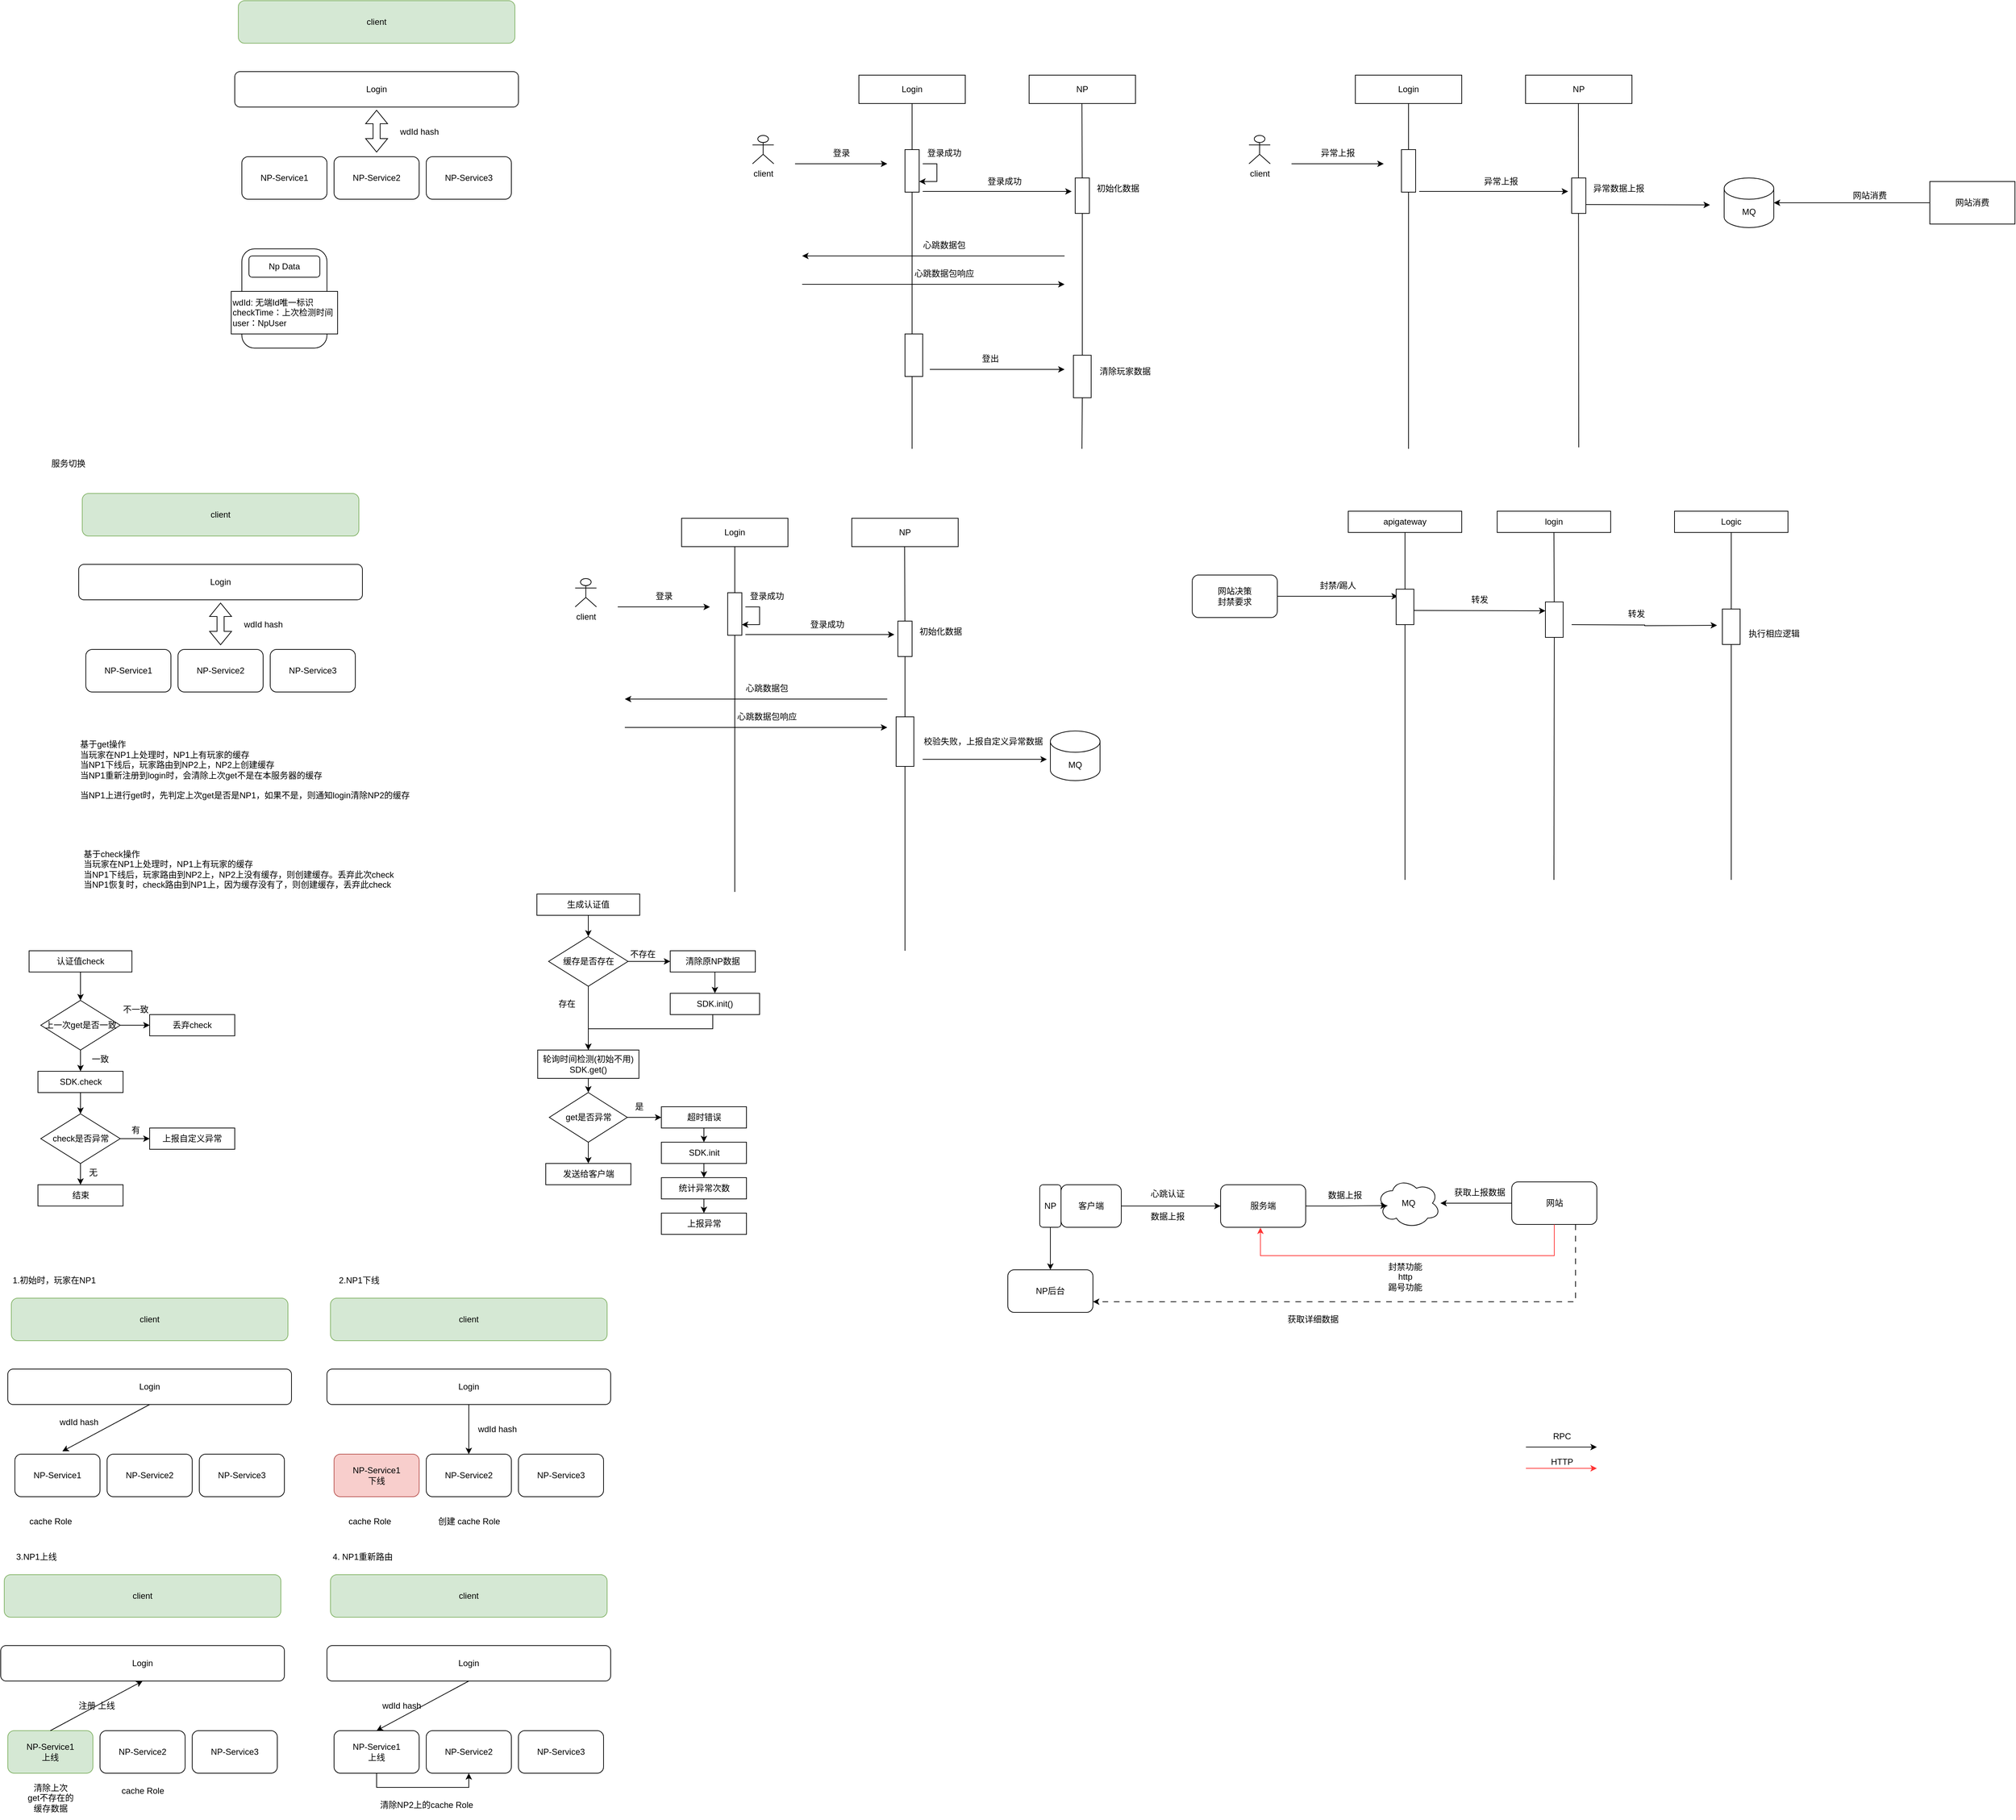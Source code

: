 <mxfile version="22.0.4" type="github">
  <diagram name="第 1 页" id="m8Y2bPKccs0BhpPyB7dn">
    <mxGraphModel dx="1195" dy="632" grid="1" gridSize="10" guides="1" tooltips="1" connect="1" arrows="1" fold="1" page="1" pageScale="1" pageWidth="4681" pageHeight="3300" math="0" shadow="0">
      <root>
        <mxCell id="0" />
        <mxCell id="1" parent="0" />
        <mxCell id="TbUIRS5alaqaaHzp_Mkm-1" value="Login" style="rounded=1;whiteSpace=wrap;html=1;" parent="1" vertex="1">
          <mxGeometry x="440" y="190" width="400" height="50" as="geometry" />
        </mxCell>
        <mxCell id="TbUIRS5alaqaaHzp_Mkm-2" value="NP-Service1" style="rounded=1;whiteSpace=wrap;html=1;" parent="1" vertex="1">
          <mxGeometry x="450" y="310" width="120" height="60" as="geometry" />
        </mxCell>
        <mxCell id="TbUIRS5alaqaaHzp_Mkm-3" value="NP-Service2" style="rounded=1;whiteSpace=wrap;html=1;" parent="1" vertex="1">
          <mxGeometry x="580" y="310" width="120" height="60" as="geometry" />
        </mxCell>
        <mxCell id="TbUIRS5alaqaaHzp_Mkm-4" value="NP-Service3" style="rounded=1;whiteSpace=wrap;html=1;" parent="1" vertex="1">
          <mxGeometry x="710" y="310" width="120" height="60" as="geometry" />
        </mxCell>
        <mxCell id="TbUIRS5alaqaaHzp_Mkm-6" value="" style="shape=flexArrow;endArrow=classic;startArrow=classic;html=1;rounded=0;entryX=0.5;entryY=1;entryDx=0;entryDy=0;" parent="1" edge="1">
          <mxGeometry width="100" height="100" relative="1" as="geometry">
            <mxPoint x="640" y="304" as="sourcePoint" />
            <mxPoint x="640" y="244" as="targetPoint" />
          </mxGeometry>
        </mxCell>
        <mxCell id="TbUIRS5alaqaaHzp_Mkm-7" value="wdId hash" style="text;html=1;align=center;verticalAlign=middle;resizable=0;points=[];autosize=1;strokeColor=none;fillColor=none;" parent="1" vertex="1">
          <mxGeometry x="660" y="260" width="80" height="30" as="geometry" />
        </mxCell>
        <mxCell id="TbUIRS5alaqaaHzp_Mkm-9" value="" style="rounded=1;whiteSpace=wrap;html=1;" parent="1" vertex="1">
          <mxGeometry x="450" y="440" width="120" height="140" as="geometry" />
        </mxCell>
        <mxCell id="TbUIRS5alaqaaHzp_Mkm-10" value="Np Data" style="rounded=1;whiteSpace=wrap;html=1;" parent="1" vertex="1">
          <mxGeometry x="460" y="450" width="100" height="30" as="geometry" />
        </mxCell>
        <mxCell id="TbUIRS5alaqaaHzp_Mkm-11" value="wdId: 无端Id唯一标识&lt;br&gt;checkTime：上次检测时间&lt;br&gt;user：NpUser" style="whiteSpace=wrap;html=1;align=left;" parent="1" vertex="1">
          <mxGeometry x="435" y="500" width="150" height="60" as="geometry" />
        </mxCell>
        <mxCell id="TbUIRS5alaqaaHzp_Mkm-13" value="Login" style="rounded=0;whiteSpace=wrap;html=1;" parent="1" vertex="1">
          <mxGeometry x="1320" y="195" width="150" height="40" as="geometry" />
        </mxCell>
        <mxCell id="TbUIRS5alaqaaHzp_Mkm-14" value="NP" style="rounded=0;whiteSpace=wrap;html=1;" parent="1" vertex="1">
          <mxGeometry x="1560" y="195" width="150" height="40" as="geometry" />
        </mxCell>
        <mxCell id="TbUIRS5alaqaaHzp_Mkm-15" value="client" style="shape=umlActor;verticalLabelPosition=bottom;verticalAlign=top;html=1;outlineConnect=0;" parent="1" vertex="1">
          <mxGeometry x="1170" y="280" width="30" height="40" as="geometry" />
        </mxCell>
        <mxCell id="TbUIRS5alaqaaHzp_Mkm-17" value="" style="endArrow=none;html=1;rounded=0;entryX=0.5;entryY=1;entryDx=0;entryDy=0;" parent="1" source="TbUIRS5alaqaaHzp_Mkm-20" target="TbUIRS5alaqaaHzp_Mkm-13" edge="1">
          <mxGeometry width="50" height="50" relative="1" as="geometry">
            <mxPoint x="1395" y="722" as="sourcePoint" />
            <mxPoint x="1430" y="560" as="targetPoint" />
          </mxGeometry>
        </mxCell>
        <mxCell id="TbUIRS5alaqaaHzp_Mkm-18" value="" style="endArrow=none;html=1;rounded=0;entryX=0.5;entryY=1;entryDx=0;entryDy=0;" parent="1" source="TbUIRS5alaqaaHzp_Mkm-26" edge="1">
          <mxGeometry width="50" height="50" relative="1" as="geometry">
            <mxPoint x="1634.5" y="722" as="sourcePoint" />
            <mxPoint x="1634.5" y="235" as="targetPoint" />
          </mxGeometry>
        </mxCell>
        <mxCell id="TbUIRS5alaqaaHzp_Mkm-21" value="" style="endArrow=none;html=1;rounded=0;entryX=0.5;entryY=1;entryDx=0;entryDy=0;" parent="1" target="TbUIRS5alaqaaHzp_Mkm-20" edge="1">
          <mxGeometry width="50" height="50" relative="1" as="geometry">
            <mxPoint x="1395" y="722" as="sourcePoint" />
            <mxPoint x="1395" y="235" as="targetPoint" />
          </mxGeometry>
        </mxCell>
        <mxCell id="TbUIRS5alaqaaHzp_Mkm-20" value="" style="rounded=0;whiteSpace=wrap;html=1;" parent="1" vertex="1">
          <mxGeometry x="1385" y="300" width="20" height="60" as="geometry" />
        </mxCell>
        <mxCell id="TbUIRS5alaqaaHzp_Mkm-22" value="" style="endArrow=classic;html=1;rounded=0;" parent="1" edge="1">
          <mxGeometry width="50" height="50" relative="1" as="geometry">
            <mxPoint x="1230" y="320" as="sourcePoint" />
            <mxPoint x="1360" y="320" as="targetPoint" />
          </mxGeometry>
        </mxCell>
        <mxCell id="TbUIRS5alaqaaHzp_Mkm-23" value="登录" style="text;html=1;align=center;verticalAlign=middle;resizable=0;points=[];autosize=1;strokeColor=none;fillColor=none;" parent="1" vertex="1">
          <mxGeometry x="1270" y="290" width="50" height="30" as="geometry" />
        </mxCell>
        <mxCell id="TbUIRS5alaqaaHzp_Mkm-24" value="" style="endArrow=classic;html=1;rounded=0;edgeStyle=elbowEdgeStyle;entryX=1;entryY=0.75;entryDx=0;entryDy=0;" parent="1" target="TbUIRS5alaqaaHzp_Mkm-20" edge="1">
          <mxGeometry width="50" height="50" relative="1" as="geometry">
            <mxPoint x="1410" y="320" as="sourcePoint" />
            <mxPoint x="1440" y="350" as="targetPoint" />
            <Array as="points">
              <mxPoint x="1430" y="330" />
            </Array>
          </mxGeometry>
        </mxCell>
        <mxCell id="TbUIRS5alaqaaHzp_Mkm-25" value="登录成功" style="text;html=1;align=center;verticalAlign=middle;resizable=0;points=[];autosize=1;strokeColor=none;fillColor=none;" parent="1" vertex="1">
          <mxGeometry x="1405" y="290" width="70" height="30" as="geometry" />
        </mxCell>
        <mxCell id="TbUIRS5alaqaaHzp_Mkm-27" value="" style="endArrow=none;html=1;rounded=0;entryX=0.5;entryY=1;entryDx=0;entryDy=0;" parent="1" source="TbUIRS5alaqaaHzp_Mkm-40" target="TbUIRS5alaqaaHzp_Mkm-26" edge="1">
          <mxGeometry width="50" height="50" relative="1" as="geometry">
            <mxPoint x="1634.5" y="722" as="sourcePoint" />
            <mxPoint x="1634.5" y="235" as="targetPoint" />
          </mxGeometry>
        </mxCell>
        <mxCell id="TbUIRS5alaqaaHzp_Mkm-26" value="" style="rounded=0;whiteSpace=wrap;html=1;" parent="1" vertex="1">
          <mxGeometry x="1625" y="340" width="20" height="50" as="geometry" />
        </mxCell>
        <mxCell id="TbUIRS5alaqaaHzp_Mkm-28" value="" style="endArrow=classic;html=1;rounded=0;" parent="1" edge="1">
          <mxGeometry width="50" height="50" relative="1" as="geometry">
            <mxPoint x="1410" y="359" as="sourcePoint" />
            <mxPoint x="1620" y="359" as="targetPoint" />
          </mxGeometry>
        </mxCell>
        <mxCell id="TbUIRS5alaqaaHzp_Mkm-29" value="登录成功" style="text;html=1;align=center;verticalAlign=middle;resizable=0;points=[];autosize=1;strokeColor=none;fillColor=none;" parent="1" vertex="1">
          <mxGeometry x="1490" y="330" width="70" height="30" as="geometry" />
        </mxCell>
        <mxCell id="TbUIRS5alaqaaHzp_Mkm-30" value="初始化数据" style="text;html=1;align=center;verticalAlign=middle;resizable=0;points=[];autosize=1;strokeColor=none;fillColor=none;" parent="1" vertex="1">
          <mxGeometry x="1645" y="340" width="80" height="30" as="geometry" />
        </mxCell>
        <mxCell id="TbUIRS5alaqaaHzp_Mkm-31" value="" style="endArrow=classic;html=1;rounded=0;" parent="1" edge="1">
          <mxGeometry width="50" height="50" relative="1" as="geometry">
            <mxPoint x="1610" y="450" as="sourcePoint" />
            <mxPoint x="1240" y="450" as="targetPoint" />
          </mxGeometry>
        </mxCell>
        <mxCell id="TbUIRS5alaqaaHzp_Mkm-32" value="心跳数据包" style="text;html=1;align=center;verticalAlign=middle;resizable=0;points=[];autosize=1;strokeColor=none;fillColor=none;" parent="1" vertex="1">
          <mxGeometry x="1400" y="420" width="80" height="30" as="geometry" />
        </mxCell>
        <mxCell id="TbUIRS5alaqaaHzp_Mkm-33" value="" style="endArrow=classic;html=1;rounded=0;" parent="1" edge="1">
          <mxGeometry width="50" height="50" relative="1" as="geometry">
            <mxPoint x="1240" y="490" as="sourcePoint" />
            <mxPoint x="1610" y="490" as="targetPoint" />
          </mxGeometry>
        </mxCell>
        <mxCell id="TbUIRS5alaqaaHzp_Mkm-34" value="心跳数据包响应" style="text;html=1;align=center;verticalAlign=middle;resizable=0;points=[];autosize=1;strokeColor=none;fillColor=none;" parent="1" vertex="1">
          <mxGeometry x="1385" y="460" width="110" height="30" as="geometry" />
        </mxCell>
        <mxCell id="TbUIRS5alaqaaHzp_Mkm-36" value="" style="rounded=0;whiteSpace=wrap;html=1;" parent="1" vertex="1">
          <mxGeometry x="1385" y="560" width="25" height="60" as="geometry" />
        </mxCell>
        <mxCell id="TbUIRS5alaqaaHzp_Mkm-38" value="" style="endArrow=classic;html=1;rounded=0;" parent="1" edge="1">
          <mxGeometry width="50" height="50" relative="1" as="geometry">
            <mxPoint x="1420" y="610" as="sourcePoint" />
            <mxPoint x="1610" y="610" as="targetPoint" />
          </mxGeometry>
        </mxCell>
        <mxCell id="TbUIRS5alaqaaHzp_Mkm-39" value="登出" style="text;html=1;align=center;verticalAlign=middle;resizable=0;points=[];autosize=1;strokeColor=none;fillColor=none;" parent="1" vertex="1">
          <mxGeometry x="1480" y="580" width="50" height="30" as="geometry" />
        </mxCell>
        <mxCell id="TbUIRS5alaqaaHzp_Mkm-42" value="" style="endArrow=none;html=1;rounded=0;entryX=0.5;entryY=1;entryDx=0;entryDy=0;" parent="1" target="TbUIRS5alaqaaHzp_Mkm-40" edge="1">
          <mxGeometry width="50" height="50" relative="1" as="geometry">
            <mxPoint x="1634.5" y="722" as="sourcePoint" />
            <mxPoint x="1635" y="390" as="targetPoint" />
          </mxGeometry>
        </mxCell>
        <mxCell id="TbUIRS5alaqaaHzp_Mkm-40" value="" style="rounded=0;whiteSpace=wrap;html=1;" parent="1" vertex="1">
          <mxGeometry x="1622.5" y="590" width="25" height="60" as="geometry" />
        </mxCell>
        <mxCell id="TbUIRS5alaqaaHzp_Mkm-43" value="清除玩家数据" style="text;html=1;align=center;verticalAlign=middle;resizable=0;points=[];autosize=1;strokeColor=none;fillColor=none;" parent="1" vertex="1">
          <mxGeometry x="1645" y="598" width="100" height="30" as="geometry" />
        </mxCell>
        <mxCell id="TbUIRS5alaqaaHzp_Mkm-45" value="client" style="rounded=1;whiteSpace=wrap;html=1;fillColor=#d5e8d4;strokeColor=#82b366;" parent="1" vertex="1">
          <mxGeometry x="445" y="90" width="390" height="60" as="geometry" />
        </mxCell>
        <mxCell id="3ECNFXFE3xswvJg45IEQ-1" value="Login" style="rounded=0;whiteSpace=wrap;html=1;" vertex="1" parent="1">
          <mxGeometry x="2020" y="195" width="150" height="40" as="geometry" />
        </mxCell>
        <mxCell id="3ECNFXFE3xswvJg45IEQ-2" value="NP" style="rounded=0;whiteSpace=wrap;html=1;" vertex="1" parent="1">
          <mxGeometry x="2260" y="195" width="150" height="40" as="geometry" />
        </mxCell>
        <mxCell id="3ECNFXFE3xswvJg45IEQ-3" value="client" style="shape=umlActor;verticalLabelPosition=bottom;verticalAlign=top;html=1;outlineConnect=0;" vertex="1" parent="1">
          <mxGeometry x="1870" y="280" width="30" height="40" as="geometry" />
        </mxCell>
        <mxCell id="3ECNFXFE3xswvJg45IEQ-4" value="" style="endArrow=none;html=1;rounded=0;entryX=0.5;entryY=1;entryDx=0;entryDy=0;" edge="1" parent="1" source="3ECNFXFE3xswvJg45IEQ-7" target="3ECNFXFE3xswvJg45IEQ-1">
          <mxGeometry width="50" height="50" relative="1" as="geometry">
            <mxPoint x="2095" y="722" as="sourcePoint" />
            <mxPoint x="2130" y="560" as="targetPoint" />
          </mxGeometry>
        </mxCell>
        <mxCell id="3ECNFXFE3xswvJg45IEQ-5" value="" style="endArrow=none;html=1;rounded=0;entryX=0.5;entryY=1;entryDx=0;entryDy=0;" edge="1" parent="1">
          <mxGeometry width="50" height="50" relative="1" as="geometry">
            <mxPoint x="2335" y="720" as="sourcePoint" />
            <mxPoint x="2334.5" y="235" as="targetPoint" />
          </mxGeometry>
        </mxCell>
        <mxCell id="3ECNFXFE3xswvJg45IEQ-6" value="" style="endArrow=none;html=1;rounded=0;entryX=0.5;entryY=1;entryDx=0;entryDy=0;" edge="1" parent="1" target="3ECNFXFE3xswvJg45IEQ-7">
          <mxGeometry width="50" height="50" relative="1" as="geometry">
            <mxPoint x="2095" y="722" as="sourcePoint" />
            <mxPoint x="2095" y="235" as="targetPoint" />
          </mxGeometry>
        </mxCell>
        <mxCell id="3ECNFXFE3xswvJg45IEQ-7" value="" style="rounded=0;whiteSpace=wrap;html=1;" vertex="1" parent="1">
          <mxGeometry x="2085" y="300" width="20" height="60" as="geometry" />
        </mxCell>
        <mxCell id="3ECNFXFE3xswvJg45IEQ-8" value="" style="endArrow=classic;html=1;rounded=0;" edge="1" parent="1">
          <mxGeometry width="50" height="50" relative="1" as="geometry">
            <mxPoint x="1930" y="320" as="sourcePoint" />
            <mxPoint x="2060" y="320" as="targetPoint" />
          </mxGeometry>
        </mxCell>
        <mxCell id="3ECNFXFE3xswvJg45IEQ-9" value="异常上报" style="text;html=1;align=center;verticalAlign=middle;resizable=0;points=[];autosize=1;strokeColor=none;fillColor=none;" vertex="1" parent="1">
          <mxGeometry x="1960" y="290" width="70" height="30" as="geometry" />
        </mxCell>
        <mxCell id="3ECNFXFE3xswvJg45IEQ-13" value="" style="rounded=0;whiteSpace=wrap;html=1;" vertex="1" parent="1">
          <mxGeometry x="2325" y="340" width="20" height="50" as="geometry" />
        </mxCell>
        <mxCell id="3ECNFXFE3xswvJg45IEQ-14" value="" style="endArrow=classic;html=1;rounded=0;" edge="1" parent="1">
          <mxGeometry width="50" height="50" relative="1" as="geometry">
            <mxPoint x="2110" y="359" as="sourcePoint" />
            <mxPoint x="2320" y="359" as="targetPoint" />
          </mxGeometry>
        </mxCell>
        <mxCell id="3ECNFXFE3xswvJg45IEQ-15" value="异常上报" style="text;html=1;align=center;verticalAlign=middle;resizable=0;points=[];autosize=1;strokeColor=none;fillColor=none;" vertex="1" parent="1">
          <mxGeometry x="2190" y="330" width="70" height="30" as="geometry" />
        </mxCell>
        <mxCell id="3ECNFXFE3xswvJg45IEQ-16" value="异常数据上报" style="text;html=1;align=center;verticalAlign=middle;resizable=0;points=[];autosize=1;strokeColor=none;fillColor=none;" vertex="1" parent="1">
          <mxGeometry x="2341" y="340" width="100" height="30" as="geometry" />
        </mxCell>
        <mxCell id="3ECNFXFE3xswvJg45IEQ-27" value="" style="endArrow=classic;html=1;rounded=0;exitX=1;exitY=0.75;exitDx=0;exitDy=0;" edge="1" parent="1" source="3ECNFXFE3xswvJg45IEQ-13">
          <mxGeometry width="50" height="50" relative="1" as="geometry">
            <mxPoint x="2460" y="440" as="sourcePoint" />
            <mxPoint x="2520" y="378" as="targetPoint" />
          </mxGeometry>
        </mxCell>
        <mxCell id="3ECNFXFE3xswvJg45IEQ-28" value="MQ" style="shape=cylinder3;whiteSpace=wrap;html=1;boundedLbl=1;backgroundOutline=1;size=15;" vertex="1" parent="1">
          <mxGeometry x="2540" y="340" width="70" height="70" as="geometry" />
        </mxCell>
        <mxCell id="3ECNFXFE3xswvJg45IEQ-30" style="edgeStyle=orthogonalEdgeStyle;rounded=0;orthogonalLoop=1;jettySize=auto;html=1;exitX=0;exitY=0.5;exitDx=0;exitDy=0;" edge="1" parent="1" source="3ECNFXFE3xswvJg45IEQ-29" target="3ECNFXFE3xswvJg45IEQ-28">
          <mxGeometry relative="1" as="geometry">
            <Array as="points">
              <mxPoint x="2830" y="375" />
            </Array>
          </mxGeometry>
        </mxCell>
        <mxCell id="3ECNFXFE3xswvJg45IEQ-29" value="网站消费" style="rounded=0;whiteSpace=wrap;html=1;" vertex="1" parent="1">
          <mxGeometry x="2830" y="345" width="120" height="60" as="geometry" />
        </mxCell>
        <mxCell id="3ECNFXFE3xswvJg45IEQ-31" value="网站消费" style="text;html=1;align=center;verticalAlign=middle;resizable=0;points=[];autosize=1;strokeColor=none;fillColor=none;" vertex="1" parent="1">
          <mxGeometry x="2710" y="350" width="70" height="30" as="geometry" />
        </mxCell>
        <mxCell id="3ECNFXFE3xswvJg45IEQ-35" style="edgeStyle=orthogonalEdgeStyle;rounded=0;orthogonalLoop=1;jettySize=auto;html=1;exitX=1;exitY=0.5;exitDx=0;exitDy=0;" edge="1" parent="1" source="3ECNFXFE3xswvJg45IEQ-32">
          <mxGeometry relative="1" as="geometry">
            <mxPoint x="2080" y="930" as="targetPoint" />
          </mxGeometry>
        </mxCell>
        <mxCell id="3ECNFXFE3xswvJg45IEQ-32" value="网站决策&lt;br&gt;封禁要求" style="rounded=1;whiteSpace=wrap;html=1;" vertex="1" parent="1">
          <mxGeometry x="1790" y="900" width="120" height="60" as="geometry" />
        </mxCell>
        <mxCell id="3ECNFXFE3xswvJg45IEQ-33" value="apigateway" style="rounded=0;whiteSpace=wrap;html=1;" vertex="1" parent="1">
          <mxGeometry x="2010" y="810" width="160" height="30" as="geometry" />
        </mxCell>
        <mxCell id="3ECNFXFE3xswvJg45IEQ-34" value="" style="endArrow=none;html=1;rounded=0;entryX=0.5;entryY=1;entryDx=0;entryDy=0;" edge="1" parent="1" source="3ECNFXFE3xswvJg45IEQ-42" target="3ECNFXFE3xswvJg45IEQ-33">
          <mxGeometry width="50" height="50" relative="1" as="geometry">
            <mxPoint x="2090" y="1330" as="sourcePoint" />
            <mxPoint x="2060" y="1010" as="targetPoint" />
          </mxGeometry>
        </mxCell>
        <mxCell id="3ECNFXFE3xswvJg45IEQ-36" value="login" style="rounded=0;whiteSpace=wrap;html=1;" vertex="1" parent="1">
          <mxGeometry x="2220" y="810" width="160" height="30" as="geometry" />
        </mxCell>
        <mxCell id="3ECNFXFE3xswvJg45IEQ-37" value="" style="endArrow=none;html=1;rounded=0;entryX=0.5;entryY=1;entryDx=0;entryDy=0;" edge="1" parent="1" target="3ECNFXFE3xswvJg45IEQ-36" source="3ECNFXFE3xswvJg45IEQ-45">
          <mxGeometry width="50" height="50" relative="1" as="geometry">
            <mxPoint x="2300" y="1330" as="sourcePoint" />
            <mxPoint x="2270" y="1010" as="targetPoint" />
          </mxGeometry>
        </mxCell>
        <mxCell id="3ECNFXFE3xswvJg45IEQ-39" value="Logic" style="rounded=0;whiteSpace=wrap;html=1;" vertex="1" parent="1">
          <mxGeometry x="2470" y="810" width="160" height="30" as="geometry" />
        </mxCell>
        <mxCell id="3ECNFXFE3xswvJg45IEQ-40" value="" style="endArrow=none;html=1;rounded=0;entryX=0.5;entryY=1;entryDx=0;entryDy=0;" edge="1" parent="1" target="3ECNFXFE3xswvJg45IEQ-39">
          <mxGeometry width="50" height="50" relative="1" as="geometry">
            <mxPoint x="2550" y="1330" as="sourcePoint" />
            <mxPoint x="2520" y="1010" as="targetPoint" />
          </mxGeometry>
        </mxCell>
        <mxCell id="3ECNFXFE3xswvJg45IEQ-41" value="封禁/踢人" style="text;html=1;align=center;verticalAlign=middle;resizable=0;points=[];autosize=1;strokeColor=none;fillColor=none;" vertex="1" parent="1">
          <mxGeometry x="1960" y="900" width="70" height="30" as="geometry" />
        </mxCell>
        <mxCell id="3ECNFXFE3xswvJg45IEQ-43" value="" style="endArrow=none;html=1;rounded=0;entryX=0.5;entryY=1;entryDx=0;entryDy=0;" edge="1" parent="1" target="3ECNFXFE3xswvJg45IEQ-42">
          <mxGeometry width="50" height="50" relative="1" as="geometry">
            <mxPoint x="2090" y="1330" as="sourcePoint" />
            <mxPoint x="2090" y="840" as="targetPoint" />
          </mxGeometry>
        </mxCell>
        <mxCell id="3ECNFXFE3xswvJg45IEQ-42" value="" style="rounded=0;whiteSpace=wrap;html=1;" vertex="1" parent="1">
          <mxGeometry x="2077.5" y="920" width="25" height="50" as="geometry" />
        </mxCell>
        <mxCell id="3ECNFXFE3xswvJg45IEQ-44" style="edgeStyle=orthogonalEdgeStyle;rounded=0;orthogonalLoop=1;jettySize=auto;html=1;exitX=1;exitY=0.5;exitDx=0;exitDy=0;entryX=0;entryY=0.25;entryDx=0;entryDy=0;" edge="1" parent="1" target="3ECNFXFE3xswvJg45IEQ-45">
          <mxGeometry relative="1" as="geometry">
            <mxPoint x="2272.5" y="950" as="targetPoint" />
            <mxPoint x="2102.5" y="950" as="sourcePoint" />
          </mxGeometry>
        </mxCell>
        <mxCell id="3ECNFXFE3xswvJg45IEQ-47" value="" style="endArrow=none;html=1;rounded=0;entryX=0.5;entryY=1;entryDx=0;entryDy=0;" edge="1" parent="1" target="3ECNFXFE3xswvJg45IEQ-45">
          <mxGeometry width="50" height="50" relative="1" as="geometry">
            <mxPoint x="2300" y="1330" as="sourcePoint" />
            <mxPoint x="2300" y="840" as="targetPoint" />
          </mxGeometry>
        </mxCell>
        <mxCell id="3ECNFXFE3xswvJg45IEQ-45" value="" style="rounded=0;whiteSpace=wrap;html=1;" vertex="1" parent="1">
          <mxGeometry x="2288" y="938" width="25" height="50" as="geometry" />
        </mxCell>
        <mxCell id="3ECNFXFE3xswvJg45IEQ-48" value="" style="rounded=0;whiteSpace=wrap;html=1;" vertex="1" parent="1">
          <mxGeometry x="2537.5" y="948" width="25" height="50" as="geometry" />
        </mxCell>
        <mxCell id="3ECNFXFE3xswvJg45IEQ-49" value="转发" style="text;html=1;align=center;verticalAlign=middle;resizable=0;points=[];autosize=1;strokeColor=none;fillColor=none;" vertex="1" parent="1">
          <mxGeometry x="2170" y="920" width="50" height="30" as="geometry" />
        </mxCell>
        <mxCell id="3ECNFXFE3xswvJg45IEQ-51" style="edgeStyle=orthogonalEdgeStyle;rounded=0;orthogonalLoop=1;jettySize=auto;html=1;exitX=1;exitY=0.5;exitDx=0;exitDy=0;" edge="1" parent="1">
          <mxGeometry relative="1" as="geometry">
            <mxPoint x="2530" y="971" as="targetPoint" />
            <mxPoint x="2325" y="970" as="sourcePoint" />
          </mxGeometry>
        </mxCell>
        <mxCell id="3ECNFXFE3xswvJg45IEQ-52" value="转发" style="text;html=1;align=center;verticalAlign=middle;resizable=0;points=[];autosize=1;strokeColor=none;fillColor=none;" vertex="1" parent="1">
          <mxGeometry x="2391" y="940" width="50" height="30" as="geometry" />
        </mxCell>
        <mxCell id="3ECNFXFE3xswvJg45IEQ-53" value="执行相应逻辑" style="text;html=1;align=center;verticalAlign=middle;resizable=0;points=[];autosize=1;strokeColor=none;fillColor=none;" vertex="1" parent="1">
          <mxGeometry x="2560" y="968" width="100" height="30" as="geometry" />
        </mxCell>
        <mxCell id="3ECNFXFE3xswvJg45IEQ-54" value="Login" style="rounded=0;whiteSpace=wrap;html=1;" vertex="1" parent="1">
          <mxGeometry x="1070" y="820" width="150" height="40" as="geometry" />
        </mxCell>
        <mxCell id="3ECNFXFE3xswvJg45IEQ-55" value="NP" style="rounded=0;whiteSpace=wrap;html=1;" vertex="1" parent="1">
          <mxGeometry x="1310" y="820" width="150" height="40" as="geometry" />
        </mxCell>
        <mxCell id="3ECNFXFE3xswvJg45IEQ-56" value="client" style="shape=umlActor;verticalLabelPosition=bottom;verticalAlign=top;html=1;outlineConnect=0;" vertex="1" parent="1">
          <mxGeometry x="920" y="905" width="30" height="40" as="geometry" />
        </mxCell>
        <mxCell id="3ECNFXFE3xswvJg45IEQ-57" value="" style="endArrow=none;html=1;rounded=0;entryX=0.5;entryY=1;entryDx=0;entryDy=0;" edge="1" parent="1" source="3ECNFXFE3xswvJg45IEQ-60" target="3ECNFXFE3xswvJg45IEQ-54">
          <mxGeometry width="50" height="50" relative="1" as="geometry">
            <mxPoint x="1145" y="1347" as="sourcePoint" />
            <mxPoint x="1180" y="1185" as="targetPoint" />
          </mxGeometry>
        </mxCell>
        <mxCell id="3ECNFXFE3xswvJg45IEQ-58" value="" style="endArrow=none;html=1;rounded=0;entryX=0.5;entryY=1;entryDx=0;entryDy=0;" edge="1" parent="1" source="3ECNFXFE3xswvJg45IEQ-66">
          <mxGeometry width="50" height="50" relative="1" as="geometry">
            <mxPoint x="1384.5" y="1347" as="sourcePoint" />
            <mxPoint x="1384.5" y="860" as="targetPoint" />
          </mxGeometry>
        </mxCell>
        <mxCell id="3ECNFXFE3xswvJg45IEQ-59" value="" style="endArrow=none;html=1;rounded=0;entryX=0.5;entryY=1;entryDx=0;entryDy=0;" edge="1" parent="1" target="3ECNFXFE3xswvJg45IEQ-60">
          <mxGeometry width="50" height="50" relative="1" as="geometry">
            <mxPoint x="1145" y="1347" as="sourcePoint" />
            <mxPoint x="1145" y="860" as="targetPoint" />
          </mxGeometry>
        </mxCell>
        <mxCell id="3ECNFXFE3xswvJg45IEQ-60" value="" style="rounded=0;whiteSpace=wrap;html=1;" vertex="1" parent="1">
          <mxGeometry x="1135" y="925" width="20" height="60" as="geometry" />
        </mxCell>
        <mxCell id="3ECNFXFE3xswvJg45IEQ-61" value="" style="endArrow=classic;html=1;rounded=0;" edge="1" parent="1">
          <mxGeometry width="50" height="50" relative="1" as="geometry">
            <mxPoint x="980" y="945" as="sourcePoint" />
            <mxPoint x="1110" y="945" as="targetPoint" />
          </mxGeometry>
        </mxCell>
        <mxCell id="3ECNFXFE3xswvJg45IEQ-62" value="登录" style="text;html=1;align=center;verticalAlign=middle;resizable=0;points=[];autosize=1;strokeColor=none;fillColor=none;" vertex="1" parent="1">
          <mxGeometry x="1020" y="915" width="50" height="30" as="geometry" />
        </mxCell>
        <mxCell id="3ECNFXFE3xswvJg45IEQ-63" value="" style="endArrow=classic;html=1;rounded=0;edgeStyle=elbowEdgeStyle;entryX=1;entryY=0.75;entryDx=0;entryDy=0;" edge="1" parent="1" target="3ECNFXFE3xswvJg45IEQ-60">
          <mxGeometry width="50" height="50" relative="1" as="geometry">
            <mxPoint x="1160" y="945" as="sourcePoint" />
            <mxPoint x="1190" y="975" as="targetPoint" />
            <Array as="points">
              <mxPoint x="1180" y="955" />
            </Array>
          </mxGeometry>
        </mxCell>
        <mxCell id="3ECNFXFE3xswvJg45IEQ-64" value="登录成功" style="text;html=1;align=center;verticalAlign=middle;resizable=0;points=[];autosize=1;strokeColor=none;fillColor=none;" vertex="1" parent="1">
          <mxGeometry x="1155" y="915" width="70" height="30" as="geometry" />
        </mxCell>
        <mxCell id="3ECNFXFE3xswvJg45IEQ-65" value="" style="endArrow=none;html=1;rounded=0;entryX=0.5;entryY=1;entryDx=0;entryDy=0;" edge="1" parent="1" source="3ECNFXFE3xswvJg45IEQ-80" target="3ECNFXFE3xswvJg45IEQ-66">
          <mxGeometry width="50" height="50" relative="1" as="geometry">
            <mxPoint x="1385" y="1430" as="sourcePoint" />
            <mxPoint x="1384.5" y="860" as="targetPoint" />
          </mxGeometry>
        </mxCell>
        <mxCell id="3ECNFXFE3xswvJg45IEQ-66" value="" style="rounded=0;whiteSpace=wrap;html=1;" vertex="1" parent="1">
          <mxGeometry x="1375" y="965" width="20" height="50" as="geometry" />
        </mxCell>
        <mxCell id="3ECNFXFE3xswvJg45IEQ-67" value="" style="endArrow=classic;html=1;rounded=0;" edge="1" parent="1">
          <mxGeometry width="50" height="50" relative="1" as="geometry">
            <mxPoint x="1160" y="984" as="sourcePoint" />
            <mxPoint x="1370" y="984" as="targetPoint" />
          </mxGeometry>
        </mxCell>
        <mxCell id="3ECNFXFE3xswvJg45IEQ-68" value="登录成功" style="text;html=1;align=center;verticalAlign=middle;resizable=0;points=[];autosize=1;strokeColor=none;fillColor=none;" vertex="1" parent="1">
          <mxGeometry x="1240" y="955" width="70" height="30" as="geometry" />
        </mxCell>
        <mxCell id="3ECNFXFE3xswvJg45IEQ-69" value="初始化数据" style="text;html=1;align=center;verticalAlign=middle;resizable=0;points=[];autosize=1;strokeColor=none;fillColor=none;" vertex="1" parent="1">
          <mxGeometry x="1395" y="965" width="80" height="30" as="geometry" />
        </mxCell>
        <mxCell id="3ECNFXFE3xswvJg45IEQ-70" value="" style="endArrow=classic;html=1;rounded=0;" edge="1" parent="1">
          <mxGeometry width="50" height="50" relative="1" as="geometry">
            <mxPoint x="1360" y="1075" as="sourcePoint" />
            <mxPoint x="990" y="1075" as="targetPoint" />
          </mxGeometry>
        </mxCell>
        <mxCell id="3ECNFXFE3xswvJg45IEQ-71" value="心跳数据包" style="text;html=1;align=center;verticalAlign=middle;resizable=0;points=[];autosize=1;strokeColor=none;fillColor=none;" vertex="1" parent="1">
          <mxGeometry x="1150" y="1045" width="80" height="30" as="geometry" />
        </mxCell>
        <mxCell id="3ECNFXFE3xswvJg45IEQ-72" value="" style="endArrow=classic;html=1;rounded=0;" edge="1" parent="1">
          <mxGeometry width="50" height="50" relative="1" as="geometry">
            <mxPoint x="990" y="1115" as="sourcePoint" />
            <mxPoint x="1360" y="1115" as="targetPoint" />
          </mxGeometry>
        </mxCell>
        <mxCell id="3ECNFXFE3xswvJg45IEQ-73" value="心跳数据包响应" style="text;html=1;align=center;verticalAlign=middle;resizable=0;points=[];autosize=1;strokeColor=none;fillColor=none;" vertex="1" parent="1">
          <mxGeometry x="1135" y="1085" width="110" height="30" as="geometry" />
        </mxCell>
        <mxCell id="3ECNFXFE3xswvJg45IEQ-81" value="" style="endArrow=none;html=1;rounded=0;entryX=0.5;entryY=1;entryDx=0;entryDy=0;" edge="1" parent="1" target="3ECNFXFE3xswvJg45IEQ-80">
          <mxGeometry width="50" height="50" relative="1" as="geometry">
            <mxPoint x="1385" y="1430" as="sourcePoint" />
            <mxPoint x="1385" y="1015" as="targetPoint" />
          </mxGeometry>
        </mxCell>
        <mxCell id="3ECNFXFE3xswvJg45IEQ-80" value="" style="rounded=0;whiteSpace=wrap;html=1;" vertex="1" parent="1">
          <mxGeometry x="1372.5" y="1100" width="25" height="70" as="geometry" />
        </mxCell>
        <mxCell id="3ECNFXFE3xswvJg45IEQ-82" value="校验失败，上报自定义异常数据" style="text;html=1;align=center;verticalAlign=middle;resizable=0;points=[];autosize=1;strokeColor=none;fillColor=none;" vertex="1" parent="1">
          <mxGeometry x="1400" y="1120" width="190" height="30" as="geometry" />
        </mxCell>
        <mxCell id="3ECNFXFE3xswvJg45IEQ-86" value="Login" style="rounded=1;whiteSpace=wrap;html=1;" vertex="1" parent="1">
          <mxGeometry x="220" y="885" width="400" height="50" as="geometry" />
        </mxCell>
        <mxCell id="3ECNFXFE3xswvJg45IEQ-87" value="NP-Service1" style="rounded=1;whiteSpace=wrap;html=1;" vertex="1" parent="1">
          <mxGeometry x="230" y="1005" width="120" height="60" as="geometry" />
        </mxCell>
        <mxCell id="3ECNFXFE3xswvJg45IEQ-88" value="NP-Service2" style="rounded=1;whiteSpace=wrap;html=1;" vertex="1" parent="1">
          <mxGeometry x="360" y="1005" width="120" height="60" as="geometry" />
        </mxCell>
        <mxCell id="3ECNFXFE3xswvJg45IEQ-89" value="NP-Service3" style="rounded=1;whiteSpace=wrap;html=1;" vertex="1" parent="1">
          <mxGeometry x="490" y="1005" width="120" height="60" as="geometry" />
        </mxCell>
        <mxCell id="3ECNFXFE3xswvJg45IEQ-90" value="" style="shape=flexArrow;endArrow=classic;startArrow=classic;html=1;rounded=0;entryX=0.5;entryY=1;entryDx=0;entryDy=0;" edge="1" parent="1">
          <mxGeometry width="100" height="100" relative="1" as="geometry">
            <mxPoint x="420" y="999" as="sourcePoint" />
            <mxPoint x="420" y="939" as="targetPoint" />
          </mxGeometry>
        </mxCell>
        <mxCell id="3ECNFXFE3xswvJg45IEQ-91" value="wdId hash" style="text;html=1;align=center;verticalAlign=middle;resizable=0;points=[];autosize=1;strokeColor=none;fillColor=none;" vertex="1" parent="1">
          <mxGeometry x="440" y="955" width="80" height="30" as="geometry" />
        </mxCell>
        <mxCell id="3ECNFXFE3xswvJg45IEQ-92" value="client" style="rounded=1;whiteSpace=wrap;html=1;fillColor=#d5e8d4;strokeColor=#82b366;" vertex="1" parent="1">
          <mxGeometry x="225" y="785" width="390" height="60" as="geometry" />
        </mxCell>
        <mxCell id="3ECNFXFE3xswvJg45IEQ-93" value="服务切换" style="text;html=1;align=center;verticalAlign=middle;resizable=0;points=[];autosize=1;strokeColor=none;fillColor=none;" vertex="1" parent="1">
          <mxGeometry x="170" y="728" width="70" height="30" as="geometry" />
        </mxCell>
        <mxCell id="3ECNFXFE3xswvJg45IEQ-94" value="基于get操作&lt;br&gt;当玩家在NP1上处理时，NP1上有玩家的缓存&lt;br&gt;当NP1下线后，玩家路由到NP2上，NP2上创建缓存&lt;br&gt;当NP1重新注册到login时，会清除上次get不是在本服务器的缓存&lt;br&gt;&lt;br&gt;当NP1上进行get时，先判定上次get是否是NP1，如果不是，则通知login清除NP2的缓存" style="text;html=1;align=left;verticalAlign=middle;resizable=0;points=[];autosize=1;strokeColor=none;fillColor=none;" vertex="1" parent="1">
          <mxGeometry x="220" y="1125" width="490" height="100" as="geometry" />
        </mxCell>
        <mxCell id="3ECNFXFE3xswvJg45IEQ-95" value="基于check操作&lt;br&gt;当玩家在NP1上处理时，NP1上有玩家的缓存&lt;br&gt;当NP1下线后，玩家路由到NP2上，NP2上没有缓存，则创建缓存。丢弃此次check&lt;br&gt;当NP1恢复时，check路由到NP1上，因为缓存没有了，则创建缓存，丢弃此check" style="text;html=1;align=left;verticalAlign=middle;resizable=0;points=[];autosize=1;strokeColor=none;fillColor=none;" vertex="1" parent="1">
          <mxGeometry x="225" y="1280" width="460" height="70" as="geometry" />
        </mxCell>
        <mxCell id="3ECNFXFE3xswvJg45IEQ-113" style="edgeStyle=orthogonalEdgeStyle;rounded=0;orthogonalLoop=1;jettySize=auto;html=1;exitX=0.5;exitY=1;exitDx=0;exitDy=0;entryX=0.5;entryY=0;entryDx=0;entryDy=0;" edge="1" parent="1" source="3ECNFXFE3xswvJg45IEQ-96" target="3ECNFXFE3xswvJg45IEQ-100">
          <mxGeometry relative="1" as="geometry" />
        </mxCell>
        <mxCell id="3ECNFXFE3xswvJg45IEQ-96" value="生成认证值" style="rounded=0;whiteSpace=wrap;html=1;" vertex="1" parent="1">
          <mxGeometry x="866" y="1350" width="145" height="30" as="geometry" />
        </mxCell>
        <mxCell id="3ECNFXFE3xswvJg45IEQ-98" value="" style="endArrow=classic;html=1;rounded=0;exitX=1;exitY=0.75;exitDx=0;exitDy=0;" edge="1" parent="1">
          <mxGeometry width="50" height="50" relative="1" as="geometry">
            <mxPoint x="1410" y="1160" as="sourcePoint" />
            <mxPoint x="1585" y="1160" as="targetPoint" />
          </mxGeometry>
        </mxCell>
        <mxCell id="3ECNFXFE3xswvJg45IEQ-99" value="MQ" style="shape=cylinder3;whiteSpace=wrap;html=1;boundedLbl=1;backgroundOutline=1;size=15;" vertex="1" parent="1">
          <mxGeometry x="1590" y="1120" width="70" height="70" as="geometry" />
        </mxCell>
        <mxCell id="3ECNFXFE3xswvJg45IEQ-114" style="edgeStyle=orthogonalEdgeStyle;rounded=0;orthogonalLoop=1;jettySize=auto;html=1;exitX=1;exitY=0.5;exitDx=0;exitDy=0;" edge="1" parent="1" source="3ECNFXFE3xswvJg45IEQ-100" target="3ECNFXFE3xswvJg45IEQ-190">
          <mxGeometry relative="1" as="geometry" />
        </mxCell>
        <mxCell id="3ECNFXFE3xswvJg45IEQ-195" style="edgeStyle=orthogonalEdgeStyle;rounded=0;orthogonalLoop=1;jettySize=auto;html=1;exitX=0.5;exitY=1;exitDx=0;exitDy=0;entryX=0.5;entryY=0;entryDx=0;entryDy=0;" edge="1" parent="1" source="3ECNFXFE3xswvJg45IEQ-100" target="3ECNFXFE3xswvJg45IEQ-102">
          <mxGeometry relative="1" as="geometry" />
        </mxCell>
        <mxCell id="3ECNFXFE3xswvJg45IEQ-100" value="缓存是否存在" style="rhombus;whiteSpace=wrap;html=1;" vertex="1" parent="1">
          <mxGeometry x="882.5" y="1410" width="112" height="70" as="geometry" />
        </mxCell>
        <mxCell id="3ECNFXFE3xswvJg45IEQ-120" style="edgeStyle=orthogonalEdgeStyle;rounded=0;orthogonalLoop=1;jettySize=auto;html=1;exitX=0.5;exitY=1;exitDx=0;exitDy=0;entryX=0.5;entryY=0;entryDx=0;entryDy=0;" edge="1" parent="1" source="3ECNFXFE3xswvJg45IEQ-102" target="3ECNFXFE3xswvJg45IEQ-104">
          <mxGeometry relative="1" as="geometry" />
        </mxCell>
        <mxCell id="3ECNFXFE3xswvJg45IEQ-102" value="轮询时间检测(初始不用)&lt;br&gt;SDK.get()" style="rounded=0;whiteSpace=wrap;html=1;" vertex="1" parent="1">
          <mxGeometry x="867.13" y="1570" width="142.75" height="40" as="geometry" />
        </mxCell>
        <mxCell id="3ECNFXFE3xswvJg45IEQ-121" style="edgeStyle=orthogonalEdgeStyle;rounded=0;orthogonalLoop=1;jettySize=auto;html=1;exitX=1;exitY=0.5;exitDx=0;exitDy=0;" edge="1" parent="1" source="3ECNFXFE3xswvJg45IEQ-104" target="3ECNFXFE3xswvJg45IEQ-107">
          <mxGeometry relative="1" as="geometry" />
        </mxCell>
        <mxCell id="3ECNFXFE3xswvJg45IEQ-123" style="edgeStyle=orthogonalEdgeStyle;rounded=0;orthogonalLoop=1;jettySize=auto;html=1;exitX=0.5;exitY=1;exitDx=0;exitDy=0;" edge="1" parent="1" source="3ECNFXFE3xswvJg45IEQ-104" target="3ECNFXFE3xswvJg45IEQ-106">
          <mxGeometry relative="1" as="geometry" />
        </mxCell>
        <mxCell id="3ECNFXFE3xswvJg45IEQ-104" value="get是否异常" style="rhombus;whiteSpace=wrap;html=1;" vertex="1" parent="1">
          <mxGeometry x="883.5" y="1630" width="110" height="70" as="geometry" />
        </mxCell>
        <mxCell id="3ECNFXFE3xswvJg45IEQ-106" value="发送给客户端" style="rounded=0;whiteSpace=wrap;html=1;" vertex="1" parent="1">
          <mxGeometry x="878.5" y="1730" width="120" height="30" as="geometry" />
        </mxCell>
        <mxCell id="3ECNFXFE3xswvJg45IEQ-124" style="edgeStyle=orthogonalEdgeStyle;rounded=0;orthogonalLoop=1;jettySize=auto;html=1;exitX=0.5;exitY=1;exitDx=0;exitDy=0;entryX=0.5;entryY=0;entryDx=0;entryDy=0;" edge="1" parent="1" source="3ECNFXFE3xswvJg45IEQ-107" target="3ECNFXFE3xswvJg45IEQ-108">
          <mxGeometry relative="1" as="geometry" />
        </mxCell>
        <mxCell id="3ECNFXFE3xswvJg45IEQ-107" value="超时错误" style="rounded=0;whiteSpace=wrap;html=1;" vertex="1" parent="1">
          <mxGeometry x="1041.5" y="1650" width="120" height="30" as="geometry" />
        </mxCell>
        <mxCell id="3ECNFXFE3xswvJg45IEQ-125" style="edgeStyle=orthogonalEdgeStyle;rounded=0;orthogonalLoop=1;jettySize=auto;html=1;exitX=0.5;exitY=1;exitDx=0;exitDy=0;entryX=0.5;entryY=0;entryDx=0;entryDy=0;" edge="1" parent="1" source="3ECNFXFE3xswvJg45IEQ-108" target="3ECNFXFE3xswvJg45IEQ-110">
          <mxGeometry relative="1" as="geometry" />
        </mxCell>
        <mxCell id="3ECNFXFE3xswvJg45IEQ-108" value="SDK.init" style="rounded=0;whiteSpace=wrap;html=1;" vertex="1" parent="1">
          <mxGeometry x="1041.5" y="1700" width="120" height="30" as="geometry" />
        </mxCell>
        <mxCell id="3ECNFXFE3xswvJg45IEQ-109" value="上报异常" style="rounded=0;whiteSpace=wrap;html=1;" vertex="1" parent="1">
          <mxGeometry x="1041.5" y="1800" width="120" height="30" as="geometry" />
        </mxCell>
        <mxCell id="3ECNFXFE3xswvJg45IEQ-126" style="edgeStyle=orthogonalEdgeStyle;rounded=0;orthogonalLoop=1;jettySize=auto;html=1;exitX=0.5;exitY=1;exitDx=0;exitDy=0;entryX=0.5;entryY=0;entryDx=0;entryDy=0;" edge="1" parent="1" source="3ECNFXFE3xswvJg45IEQ-110" target="3ECNFXFE3xswvJg45IEQ-109">
          <mxGeometry relative="1" as="geometry" />
        </mxCell>
        <mxCell id="3ECNFXFE3xswvJg45IEQ-110" value="统计异常次数" style="rounded=0;whiteSpace=wrap;html=1;" vertex="1" parent="1">
          <mxGeometry x="1041.5" y="1750" width="120" height="30" as="geometry" />
        </mxCell>
        <mxCell id="3ECNFXFE3xswvJg45IEQ-116" style="edgeStyle=orthogonalEdgeStyle;rounded=0;orthogonalLoop=1;jettySize=auto;html=1;exitX=0.5;exitY=1;exitDx=0;exitDy=0;entryX=0.5;entryY=0;entryDx=0;entryDy=0;" edge="1" parent="1" source="3ECNFXFE3xswvJg45IEQ-111" target="3ECNFXFE3xswvJg45IEQ-102">
          <mxGeometry relative="1" as="geometry">
            <mxPoint x="938.5" y="1510" as="targetPoint" />
            <Array as="points">
              <mxPoint x="1114" y="1540" />
              <mxPoint x="939" y="1540" />
            </Array>
          </mxGeometry>
        </mxCell>
        <mxCell id="3ECNFXFE3xswvJg45IEQ-111" value="SDK.init()" style="rounded=0;whiteSpace=wrap;html=1;" vertex="1" parent="1">
          <mxGeometry x="1054" y="1490" width="126" height="30" as="geometry" />
        </mxCell>
        <mxCell id="3ECNFXFE3xswvJg45IEQ-115" value="不存在" style="text;html=1;align=center;verticalAlign=middle;resizable=0;points=[];autosize=1;strokeColor=none;fillColor=none;" vertex="1" parent="1">
          <mxGeometry x="985" y="1420" width="60" height="30" as="geometry" />
        </mxCell>
        <mxCell id="3ECNFXFE3xswvJg45IEQ-122" value="是" style="text;html=1;align=center;verticalAlign=middle;resizable=0;points=[];autosize=1;strokeColor=none;fillColor=none;" vertex="1" parent="1">
          <mxGeometry x="990" y="1635" width="40" height="30" as="geometry" />
        </mxCell>
        <mxCell id="3ECNFXFE3xswvJg45IEQ-134" style="edgeStyle=orthogonalEdgeStyle;rounded=0;orthogonalLoop=1;jettySize=auto;html=1;exitX=0.5;exitY=1;exitDx=0;exitDy=0;" edge="1" parent="1" source="3ECNFXFE3xswvJg45IEQ-127" target="3ECNFXFE3xswvJg45IEQ-128">
          <mxGeometry relative="1" as="geometry" />
        </mxCell>
        <mxCell id="3ECNFXFE3xswvJg45IEQ-127" value="认证值check" style="rounded=0;whiteSpace=wrap;html=1;" vertex="1" parent="1">
          <mxGeometry x="150" y="1430" width="145" height="30" as="geometry" />
        </mxCell>
        <mxCell id="3ECNFXFE3xswvJg45IEQ-135" style="edgeStyle=orthogonalEdgeStyle;rounded=0;orthogonalLoop=1;jettySize=auto;html=1;entryX=0.5;entryY=0;entryDx=0;entryDy=0;" edge="1" parent="1" source="3ECNFXFE3xswvJg45IEQ-128" target="3ECNFXFE3xswvJg45IEQ-129">
          <mxGeometry relative="1" as="geometry" />
        </mxCell>
        <mxCell id="3ECNFXFE3xswvJg45IEQ-141" style="edgeStyle=orthogonalEdgeStyle;rounded=0;orthogonalLoop=1;jettySize=auto;html=1;exitX=1;exitY=0.5;exitDx=0;exitDy=0;" edge="1" parent="1" source="3ECNFXFE3xswvJg45IEQ-128" target="3ECNFXFE3xswvJg45IEQ-130">
          <mxGeometry relative="1" as="geometry" />
        </mxCell>
        <mxCell id="3ECNFXFE3xswvJg45IEQ-128" value="上一次get是否一致" style="rhombus;whiteSpace=wrap;html=1;" vertex="1" parent="1">
          <mxGeometry x="166.5" y="1500" width="112" height="70" as="geometry" />
        </mxCell>
        <mxCell id="3ECNFXFE3xswvJg45IEQ-136" style="edgeStyle=orthogonalEdgeStyle;rounded=0;orthogonalLoop=1;jettySize=auto;html=1;exitX=0.5;exitY=1;exitDx=0;exitDy=0;" edge="1" parent="1" source="3ECNFXFE3xswvJg45IEQ-129" target="3ECNFXFE3xswvJg45IEQ-131">
          <mxGeometry relative="1" as="geometry" />
        </mxCell>
        <mxCell id="3ECNFXFE3xswvJg45IEQ-129" value="SDK.check" style="rounded=0;whiteSpace=wrap;html=1;" vertex="1" parent="1">
          <mxGeometry x="162.5" y="1600" width="120" height="30" as="geometry" />
        </mxCell>
        <mxCell id="3ECNFXFE3xswvJg45IEQ-130" value="丢弃check" style="rounded=0;whiteSpace=wrap;html=1;" vertex="1" parent="1">
          <mxGeometry x="320" y="1520" width="120" height="30" as="geometry" />
        </mxCell>
        <mxCell id="3ECNFXFE3xswvJg45IEQ-137" style="edgeStyle=orthogonalEdgeStyle;rounded=0;orthogonalLoop=1;jettySize=auto;html=1;exitX=0.5;exitY=1;exitDx=0;exitDy=0;entryX=0.5;entryY=0;entryDx=0;entryDy=0;" edge="1" parent="1" source="3ECNFXFE3xswvJg45IEQ-131" target="3ECNFXFE3xswvJg45IEQ-132">
          <mxGeometry relative="1" as="geometry" />
        </mxCell>
        <mxCell id="3ECNFXFE3xswvJg45IEQ-139" style="edgeStyle=orthogonalEdgeStyle;rounded=0;orthogonalLoop=1;jettySize=auto;html=1;exitX=1;exitY=0.5;exitDx=0;exitDy=0;" edge="1" parent="1" source="3ECNFXFE3xswvJg45IEQ-131" target="3ECNFXFE3xswvJg45IEQ-133">
          <mxGeometry relative="1" as="geometry" />
        </mxCell>
        <mxCell id="3ECNFXFE3xswvJg45IEQ-131" value="check是否异常" style="rhombus;whiteSpace=wrap;html=1;" vertex="1" parent="1">
          <mxGeometry x="166.5" y="1660" width="112" height="70" as="geometry" />
        </mxCell>
        <mxCell id="3ECNFXFE3xswvJg45IEQ-132" value="结束" style="rounded=0;whiteSpace=wrap;html=1;" vertex="1" parent="1">
          <mxGeometry x="162.5" y="1760" width="120" height="30" as="geometry" />
        </mxCell>
        <mxCell id="3ECNFXFE3xswvJg45IEQ-133" value="上报自定义异常" style="rounded=0;whiteSpace=wrap;html=1;" vertex="1" parent="1">
          <mxGeometry x="320" y="1680" width="120" height="30" as="geometry" />
        </mxCell>
        <mxCell id="3ECNFXFE3xswvJg45IEQ-138" value="无" style="text;html=1;align=center;verticalAlign=middle;resizable=0;points=[];autosize=1;strokeColor=none;fillColor=none;" vertex="1" parent="1">
          <mxGeometry x="220" y="1728" width="40" height="30" as="geometry" />
        </mxCell>
        <mxCell id="3ECNFXFE3xswvJg45IEQ-140" value="有" style="text;html=1;align=center;verticalAlign=middle;resizable=0;points=[];autosize=1;strokeColor=none;fillColor=none;" vertex="1" parent="1">
          <mxGeometry x="280" y="1668" width="40" height="30" as="geometry" />
        </mxCell>
        <mxCell id="3ECNFXFE3xswvJg45IEQ-142" value="不一致" style="text;html=1;align=center;verticalAlign=middle;resizable=0;points=[];autosize=1;strokeColor=none;fillColor=none;" vertex="1" parent="1">
          <mxGeometry x="270" y="1498" width="60" height="30" as="geometry" />
        </mxCell>
        <mxCell id="3ECNFXFE3xswvJg45IEQ-144" value="Login" style="rounded=1;whiteSpace=wrap;html=1;" vertex="1" parent="1">
          <mxGeometry x="120" y="2020" width="400" height="50" as="geometry" />
        </mxCell>
        <mxCell id="3ECNFXFE3xswvJg45IEQ-145" value="NP-Service1" style="rounded=1;whiteSpace=wrap;html=1;" vertex="1" parent="1">
          <mxGeometry x="130" y="2140" width="120" height="60" as="geometry" />
        </mxCell>
        <mxCell id="3ECNFXFE3xswvJg45IEQ-146" value="NP-Service2" style="rounded=1;whiteSpace=wrap;html=1;" vertex="1" parent="1">
          <mxGeometry x="260" y="2140" width="120" height="60" as="geometry" />
        </mxCell>
        <mxCell id="3ECNFXFE3xswvJg45IEQ-147" value="NP-Service3" style="rounded=1;whiteSpace=wrap;html=1;" vertex="1" parent="1">
          <mxGeometry x="390" y="2140" width="120" height="60" as="geometry" />
        </mxCell>
        <mxCell id="3ECNFXFE3xswvJg45IEQ-149" value="wdId hash" style="text;html=1;align=center;verticalAlign=middle;resizable=0;points=[];autosize=1;strokeColor=none;fillColor=none;" vertex="1" parent="1">
          <mxGeometry x="180" y="2080" width="80" height="30" as="geometry" />
        </mxCell>
        <mxCell id="3ECNFXFE3xswvJg45IEQ-150" value="client" style="rounded=1;whiteSpace=wrap;html=1;fillColor=#d5e8d4;strokeColor=#82b366;" vertex="1" parent="1">
          <mxGeometry x="125" y="1920" width="390" height="60" as="geometry" />
        </mxCell>
        <mxCell id="3ECNFXFE3xswvJg45IEQ-151" value="" style="endArrow=classic;html=1;rounded=0;entryX=0.558;entryY=-0.067;entryDx=0;entryDy=0;entryPerimeter=0;exitX=0.5;exitY=1;exitDx=0;exitDy=0;" edge="1" parent="1" source="3ECNFXFE3xswvJg45IEQ-144" target="3ECNFXFE3xswvJg45IEQ-145">
          <mxGeometry width="50" height="50" relative="1" as="geometry">
            <mxPoint x="260" y="2130" as="sourcePoint" />
            <mxPoint x="310" y="2080" as="targetPoint" />
          </mxGeometry>
        </mxCell>
        <mxCell id="3ECNFXFE3xswvJg45IEQ-152" value="cache Role" style="text;html=1;align=center;verticalAlign=middle;resizable=0;points=[];autosize=1;strokeColor=none;fillColor=none;" vertex="1" parent="1">
          <mxGeometry x="140" y="2220" width="80" height="30" as="geometry" />
        </mxCell>
        <mxCell id="3ECNFXFE3xswvJg45IEQ-153" value="1.初始时，玩家在NP1" style="text;html=1;align=center;verticalAlign=middle;resizable=0;points=[];autosize=1;strokeColor=none;fillColor=none;" vertex="1" parent="1">
          <mxGeometry x="115" y="1880" width="140" height="30" as="geometry" />
        </mxCell>
        <mxCell id="3ECNFXFE3xswvJg45IEQ-154" value="Login" style="rounded=1;whiteSpace=wrap;html=1;" vertex="1" parent="1">
          <mxGeometry x="570" y="2020" width="400" height="50" as="geometry" />
        </mxCell>
        <mxCell id="3ECNFXFE3xswvJg45IEQ-155" value="NP-Service1&lt;br&gt;下线" style="rounded=1;whiteSpace=wrap;html=1;fillColor=#f8cecc;strokeColor=#b85450;" vertex="1" parent="1">
          <mxGeometry x="580" y="2140" width="120" height="60" as="geometry" />
        </mxCell>
        <mxCell id="3ECNFXFE3xswvJg45IEQ-156" value="NP-Service2" style="rounded=1;whiteSpace=wrap;html=1;" vertex="1" parent="1">
          <mxGeometry x="710" y="2140" width="120" height="60" as="geometry" />
        </mxCell>
        <mxCell id="3ECNFXFE3xswvJg45IEQ-157" value="NP-Service3" style="rounded=1;whiteSpace=wrap;html=1;" vertex="1" parent="1">
          <mxGeometry x="840" y="2140" width="120" height="60" as="geometry" />
        </mxCell>
        <mxCell id="3ECNFXFE3xswvJg45IEQ-158" value="wdId hash" style="text;html=1;align=center;verticalAlign=middle;resizable=0;points=[];autosize=1;strokeColor=none;fillColor=none;" vertex="1" parent="1">
          <mxGeometry x="770" y="2090" width="80" height="30" as="geometry" />
        </mxCell>
        <mxCell id="3ECNFXFE3xswvJg45IEQ-159" value="client" style="rounded=1;whiteSpace=wrap;html=1;fillColor=#d5e8d4;strokeColor=#82b366;" vertex="1" parent="1">
          <mxGeometry x="575" y="1920" width="390" height="60" as="geometry" />
        </mxCell>
        <mxCell id="3ECNFXFE3xswvJg45IEQ-160" value="" style="endArrow=classic;html=1;rounded=0;entryX=0.5;entryY=0;entryDx=0;entryDy=0;exitX=0.5;exitY=1;exitDx=0;exitDy=0;" edge="1" parent="1" source="3ECNFXFE3xswvJg45IEQ-154" target="3ECNFXFE3xswvJg45IEQ-156">
          <mxGeometry width="50" height="50" relative="1" as="geometry">
            <mxPoint x="710" y="2130" as="sourcePoint" />
            <mxPoint x="760" y="2080" as="targetPoint" />
          </mxGeometry>
        </mxCell>
        <mxCell id="3ECNFXFE3xswvJg45IEQ-161" value="cache Role" style="text;html=1;align=center;verticalAlign=middle;resizable=0;points=[];autosize=1;strokeColor=none;fillColor=none;" vertex="1" parent="1">
          <mxGeometry x="590" y="2220" width="80" height="30" as="geometry" />
        </mxCell>
        <mxCell id="3ECNFXFE3xswvJg45IEQ-162" value="2.NP1下线" style="text;html=1;align=center;verticalAlign=middle;resizable=0;points=[];autosize=1;strokeColor=none;fillColor=none;" vertex="1" parent="1">
          <mxGeometry x="575" y="1880" width="80" height="30" as="geometry" />
        </mxCell>
        <mxCell id="3ECNFXFE3xswvJg45IEQ-165" value="创建 cache Role" style="text;html=1;align=center;verticalAlign=middle;resizable=0;points=[];autosize=1;strokeColor=none;fillColor=none;" vertex="1" parent="1">
          <mxGeometry x="715" y="2220" width="110" height="30" as="geometry" />
        </mxCell>
        <mxCell id="3ECNFXFE3xswvJg45IEQ-166" value="Login" style="rounded=1;whiteSpace=wrap;html=1;" vertex="1" parent="1">
          <mxGeometry x="110" y="2410" width="400" height="50" as="geometry" />
        </mxCell>
        <mxCell id="3ECNFXFE3xswvJg45IEQ-167" value="NP-Service1&lt;br&gt;上线" style="rounded=1;whiteSpace=wrap;html=1;fillColor=#d5e8d4;strokeColor=#82b366;" vertex="1" parent="1">
          <mxGeometry x="120" y="2530" width="120" height="60" as="geometry" />
        </mxCell>
        <mxCell id="3ECNFXFE3xswvJg45IEQ-168" value="NP-Service2" style="rounded=1;whiteSpace=wrap;html=1;" vertex="1" parent="1">
          <mxGeometry x="250" y="2530" width="120" height="60" as="geometry" />
        </mxCell>
        <mxCell id="3ECNFXFE3xswvJg45IEQ-169" value="NP-Service3" style="rounded=1;whiteSpace=wrap;html=1;" vertex="1" parent="1">
          <mxGeometry x="380" y="2530" width="120" height="60" as="geometry" />
        </mxCell>
        <mxCell id="3ECNFXFE3xswvJg45IEQ-171" value="client" style="rounded=1;whiteSpace=wrap;html=1;fillColor=#d5e8d4;strokeColor=#82b366;" vertex="1" parent="1">
          <mxGeometry x="115" y="2310" width="390" height="60" as="geometry" />
        </mxCell>
        <mxCell id="3ECNFXFE3xswvJg45IEQ-172" value="" style="endArrow=classic;html=1;rounded=0;entryX=0.5;entryY=1;entryDx=0;entryDy=0;exitX=0.5;exitY=0;exitDx=0;exitDy=0;" edge="1" parent="1" source="3ECNFXFE3xswvJg45IEQ-167" target="3ECNFXFE3xswvJg45IEQ-166">
          <mxGeometry width="50" height="50" relative="1" as="geometry">
            <mxPoint x="280" y="2510" as="sourcePoint" />
            <mxPoint x="300" y="2470" as="targetPoint" />
          </mxGeometry>
        </mxCell>
        <mxCell id="3ECNFXFE3xswvJg45IEQ-173" value="清除上次&lt;br&gt;get不存在的&lt;br&gt;缓存数据" style="text;html=1;align=center;verticalAlign=middle;resizable=0;points=[];autosize=1;strokeColor=none;fillColor=none;" vertex="1" parent="1">
          <mxGeometry x="135" y="2595" width="90" height="60" as="geometry" />
        </mxCell>
        <mxCell id="3ECNFXFE3xswvJg45IEQ-174" value="3.NP1上线" style="text;html=1;align=center;verticalAlign=middle;resizable=0;points=[];autosize=1;strokeColor=none;fillColor=none;" vertex="1" parent="1">
          <mxGeometry x="120" y="2270" width="80" height="30" as="geometry" />
        </mxCell>
        <mxCell id="3ECNFXFE3xswvJg45IEQ-175" value="cache Role" style="text;html=1;align=center;verticalAlign=middle;resizable=0;points=[];autosize=1;strokeColor=none;fillColor=none;" vertex="1" parent="1">
          <mxGeometry x="270" y="2600" width="80" height="30" as="geometry" />
        </mxCell>
        <mxCell id="3ECNFXFE3xswvJg45IEQ-176" value="Login" style="rounded=1;whiteSpace=wrap;html=1;" vertex="1" parent="1">
          <mxGeometry x="570" y="2410" width="400" height="50" as="geometry" />
        </mxCell>
        <mxCell id="3ECNFXFE3xswvJg45IEQ-189" style="edgeStyle=orthogonalEdgeStyle;rounded=0;orthogonalLoop=1;jettySize=auto;html=1;exitX=0.5;exitY=1;exitDx=0;exitDy=0;entryX=0.5;entryY=1;entryDx=0;entryDy=0;" edge="1" parent="1" source="3ECNFXFE3xswvJg45IEQ-177" target="3ECNFXFE3xswvJg45IEQ-178">
          <mxGeometry relative="1" as="geometry" />
        </mxCell>
        <mxCell id="3ECNFXFE3xswvJg45IEQ-177" value="NP-Service1&lt;br&gt;上线" style="rounded=1;whiteSpace=wrap;html=1;" vertex="1" parent="1">
          <mxGeometry x="580" y="2530" width="120" height="60" as="geometry" />
        </mxCell>
        <mxCell id="3ECNFXFE3xswvJg45IEQ-178" value="NP-Service2" style="rounded=1;whiteSpace=wrap;html=1;" vertex="1" parent="1">
          <mxGeometry x="710" y="2530" width="120" height="60" as="geometry" />
        </mxCell>
        <mxCell id="3ECNFXFE3xswvJg45IEQ-179" value="NP-Service3" style="rounded=1;whiteSpace=wrap;html=1;" vertex="1" parent="1">
          <mxGeometry x="840" y="2530" width="120" height="60" as="geometry" />
        </mxCell>
        <mxCell id="3ECNFXFE3xswvJg45IEQ-180" value="client" style="rounded=1;whiteSpace=wrap;html=1;fillColor=#d5e8d4;strokeColor=#82b366;" vertex="1" parent="1">
          <mxGeometry x="575" y="2310" width="390" height="60" as="geometry" />
        </mxCell>
        <mxCell id="3ECNFXFE3xswvJg45IEQ-183" value="4. NP1重新路由" style="text;html=1;align=center;verticalAlign=middle;resizable=0;points=[];autosize=1;strokeColor=none;fillColor=none;" vertex="1" parent="1">
          <mxGeometry x="565" y="2270" width="110" height="30" as="geometry" />
        </mxCell>
        <mxCell id="3ECNFXFE3xswvJg45IEQ-184" value="清除NP2上的cache Role" style="text;html=1;align=center;verticalAlign=middle;resizable=0;points=[];autosize=1;strokeColor=none;fillColor=none;" vertex="1" parent="1">
          <mxGeometry x="635" y="2620" width="150" height="30" as="geometry" />
        </mxCell>
        <mxCell id="3ECNFXFE3xswvJg45IEQ-185" value="注册 上线" style="text;html=1;align=center;verticalAlign=middle;resizable=0;points=[];autosize=1;strokeColor=none;fillColor=none;" vertex="1" parent="1">
          <mxGeometry x="210" y="2480" width="70" height="30" as="geometry" />
        </mxCell>
        <mxCell id="3ECNFXFE3xswvJg45IEQ-187" value="wdId hash" style="text;html=1;align=center;verticalAlign=middle;resizable=0;points=[];autosize=1;strokeColor=none;fillColor=none;" vertex="1" parent="1">
          <mxGeometry x="635" y="2480" width="80" height="30" as="geometry" />
        </mxCell>
        <mxCell id="3ECNFXFE3xswvJg45IEQ-188" value="" style="endArrow=classic;html=1;rounded=0;entryX=0.5;entryY=0;entryDx=0;entryDy=0;exitX=0.5;exitY=1;exitDx=0;exitDy=0;" edge="1" parent="1" source="3ECNFXFE3xswvJg45IEQ-176" target="3ECNFXFE3xswvJg45IEQ-177">
          <mxGeometry width="50" height="50" relative="1" as="geometry">
            <mxPoint x="760" y="2470" as="sourcePoint" />
            <mxPoint x="760" y="2540" as="targetPoint" />
          </mxGeometry>
        </mxCell>
        <mxCell id="3ECNFXFE3xswvJg45IEQ-191" style="edgeStyle=orthogonalEdgeStyle;rounded=0;orthogonalLoop=1;jettySize=auto;html=1;exitX=0.5;exitY=1;exitDx=0;exitDy=0;entryX=0.5;entryY=0;entryDx=0;entryDy=0;" edge="1" parent="1" source="3ECNFXFE3xswvJg45IEQ-190" target="3ECNFXFE3xswvJg45IEQ-111">
          <mxGeometry relative="1" as="geometry" />
        </mxCell>
        <mxCell id="3ECNFXFE3xswvJg45IEQ-190" value="清除原NP数据" style="whiteSpace=wrap;html=1;" vertex="1" parent="1">
          <mxGeometry x="1054" y="1430" width="120" height="30" as="geometry" />
        </mxCell>
        <mxCell id="3ECNFXFE3xswvJg45IEQ-193" value="一致" style="text;html=1;align=center;verticalAlign=middle;resizable=0;points=[];autosize=1;strokeColor=none;fillColor=none;" vertex="1" parent="1">
          <mxGeometry x="225" y="1568" width="50" height="30" as="geometry" />
        </mxCell>
        <mxCell id="3ECNFXFE3xswvJg45IEQ-196" value="存在" style="text;html=1;align=center;verticalAlign=middle;resizable=0;points=[];autosize=1;strokeColor=none;fillColor=none;" vertex="1" parent="1">
          <mxGeometry x="882.5" y="1490" width="50" height="30" as="geometry" />
        </mxCell>
        <mxCell id="3ECNFXFE3xswvJg45IEQ-211" style="edgeStyle=orthogonalEdgeStyle;rounded=0;orthogonalLoop=1;jettySize=auto;html=1;exitX=1;exitY=0.5;exitDx=0;exitDy=0;" edge="1" parent="1" source="3ECNFXFE3xswvJg45IEQ-207" target="3ECNFXFE3xswvJg45IEQ-210">
          <mxGeometry relative="1" as="geometry" />
        </mxCell>
        <mxCell id="3ECNFXFE3xswvJg45IEQ-207" value="客户端" style="rounded=1;whiteSpace=wrap;html=1;" vertex="1" parent="1">
          <mxGeometry x="1605" y="1760" width="85" height="60" as="geometry" />
        </mxCell>
        <mxCell id="3ECNFXFE3xswvJg45IEQ-209" value="NP" style="rounded=1;whiteSpace=wrap;html=1;" vertex="1" parent="1">
          <mxGeometry x="1575" y="1760" width="30" height="60" as="geometry" />
        </mxCell>
        <mxCell id="3ECNFXFE3xswvJg45IEQ-210" value="服务端" style="rounded=1;whiteSpace=wrap;html=1;" vertex="1" parent="1">
          <mxGeometry x="1830" y="1760" width="120" height="60" as="geometry" />
        </mxCell>
        <mxCell id="3ECNFXFE3xswvJg45IEQ-212" value="心跳认证" style="text;html=1;align=center;verticalAlign=middle;resizable=0;points=[];autosize=1;strokeColor=none;fillColor=none;" vertex="1" parent="1">
          <mxGeometry x="1720" y="1758" width="70" height="30" as="geometry" />
        </mxCell>
        <mxCell id="3ECNFXFE3xswvJg45IEQ-213" value="数据上报" style="text;html=1;align=center;verticalAlign=middle;resizable=0;points=[];autosize=1;strokeColor=none;fillColor=none;" vertex="1" parent="1">
          <mxGeometry x="1720" y="1790" width="70" height="30" as="geometry" />
        </mxCell>
        <mxCell id="3ECNFXFE3xswvJg45IEQ-214" value="MQ" style="ellipse;shape=cloud;whiteSpace=wrap;html=1;" vertex="1" parent="1">
          <mxGeometry x="2050" y="1751" width="90" height="70" as="geometry" />
        </mxCell>
        <mxCell id="3ECNFXFE3xswvJg45IEQ-216" style="edgeStyle=orthogonalEdgeStyle;rounded=0;orthogonalLoop=1;jettySize=auto;html=1;exitX=1;exitY=0.5;exitDx=0;exitDy=0;entryX=0.16;entryY=0.55;entryDx=0;entryDy=0;entryPerimeter=0;" edge="1" parent="1" source="3ECNFXFE3xswvJg45IEQ-210" target="3ECNFXFE3xswvJg45IEQ-214">
          <mxGeometry relative="1" as="geometry" />
        </mxCell>
        <mxCell id="3ECNFXFE3xswvJg45IEQ-218" style="edgeStyle=orthogonalEdgeStyle;rounded=0;orthogonalLoop=1;jettySize=auto;html=1;exitX=0;exitY=0.5;exitDx=0;exitDy=0;" edge="1" parent="1" source="3ECNFXFE3xswvJg45IEQ-217" target="3ECNFXFE3xswvJg45IEQ-214">
          <mxGeometry relative="1" as="geometry" />
        </mxCell>
        <mxCell id="3ECNFXFE3xswvJg45IEQ-231" style="edgeStyle=orthogonalEdgeStyle;rounded=0;orthogonalLoop=1;jettySize=auto;html=1;exitX=0.75;exitY=1;exitDx=0;exitDy=0;entryX=1;entryY=0.75;entryDx=0;entryDy=0;dashed=1;dashPattern=8 8;" edge="1" parent="1" source="3ECNFXFE3xswvJg45IEQ-217" target="3ECNFXFE3xswvJg45IEQ-230">
          <mxGeometry relative="1" as="geometry" />
        </mxCell>
        <mxCell id="3ECNFXFE3xswvJg45IEQ-217" value="网站" style="rounded=1;whiteSpace=wrap;html=1;" vertex="1" parent="1">
          <mxGeometry x="2240.5" y="1756" width="120" height="60" as="geometry" />
        </mxCell>
        <mxCell id="3ECNFXFE3xswvJg45IEQ-219" value="数据上报" style="text;html=1;align=center;verticalAlign=middle;resizable=0;points=[];autosize=1;strokeColor=none;fillColor=none;" vertex="1" parent="1">
          <mxGeometry x="1970" y="1760" width="70" height="30" as="geometry" />
        </mxCell>
        <mxCell id="3ECNFXFE3xswvJg45IEQ-220" value="获取上报数据" style="text;html=1;align=center;verticalAlign=middle;resizable=0;points=[];autosize=1;strokeColor=none;fillColor=none;" vertex="1" parent="1">
          <mxGeometry x="2145" y="1756" width="100" height="30" as="geometry" />
        </mxCell>
        <mxCell id="3ECNFXFE3xswvJg45IEQ-221" style="edgeStyle=orthogonalEdgeStyle;rounded=0;orthogonalLoop=1;jettySize=auto;html=1;exitX=0.5;exitY=1;exitDx=0;exitDy=0;entryX=0.468;entryY=1.007;entryDx=0;entryDy=0;entryPerimeter=0;strokeColor=#FF3333;" edge="1" parent="1" source="3ECNFXFE3xswvJg45IEQ-217" target="3ECNFXFE3xswvJg45IEQ-210">
          <mxGeometry relative="1" as="geometry">
            <Array as="points">
              <mxPoint x="2301" y="1860" />
              <mxPoint x="1886" y="1860" />
            </Array>
          </mxGeometry>
        </mxCell>
        <mxCell id="3ECNFXFE3xswvJg45IEQ-222" value="封禁功能&lt;br&gt;&lt;br&gt;踢号功能" style="text;html=1;align=center;verticalAlign=middle;resizable=0;points=[];autosize=1;strokeColor=none;fillColor=none;" vertex="1" parent="1">
          <mxGeometry x="2055" y="1860" width="70" height="60" as="geometry" />
        </mxCell>
        <mxCell id="3ECNFXFE3xswvJg45IEQ-223" value="" style="endArrow=classic;html=1;rounded=0;" edge="1" parent="1">
          <mxGeometry width="50" height="50" relative="1" as="geometry">
            <mxPoint x="2260.5" y="2130" as="sourcePoint" />
            <mxPoint x="2360.5" y="2130" as="targetPoint" />
          </mxGeometry>
        </mxCell>
        <mxCell id="3ECNFXFE3xswvJg45IEQ-224" value="RPC" style="text;html=1;align=center;verticalAlign=middle;resizable=0;points=[];autosize=1;strokeColor=none;fillColor=none;" vertex="1" parent="1">
          <mxGeometry x="2285.5" y="2100" width="50" height="30" as="geometry" />
        </mxCell>
        <mxCell id="3ECNFXFE3xswvJg45IEQ-225" value="" style="endArrow=classic;html=1;rounded=0;strokeColor=#FF3333;" edge="1" parent="1">
          <mxGeometry width="50" height="50" relative="1" as="geometry">
            <mxPoint x="2260.5" y="2160" as="sourcePoint" />
            <mxPoint x="2360.5" y="2160" as="targetPoint" />
          </mxGeometry>
        </mxCell>
        <mxCell id="3ECNFXFE3xswvJg45IEQ-226" value="HTTP" style="text;html=1;align=center;verticalAlign=middle;resizable=0;points=[];autosize=1;strokeColor=none;fillColor=none;" vertex="1" parent="1">
          <mxGeometry x="2285.5" y="2136" width="50" height="30" as="geometry" />
        </mxCell>
        <mxCell id="3ECNFXFE3xswvJg45IEQ-227" value="" style="endArrow=classic;html=1;rounded=0;exitX=0.5;exitY=1;exitDx=0;exitDy=0;" edge="1" parent="1" source="3ECNFXFE3xswvJg45IEQ-209">
          <mxGeometry width="50" height="50" relative="1" as="geometry">
            <mxPoint x="1560" y="1930" as="sourcePoint" />
            <mxPoint x="1590" y="1880" as="targetPoint" />
          </mxGeometry>
        </mxCell>
        <mxCell id="3ECNFXFE3xswvJg45IEQ-229" value="http" style="text;html=1;align=center;verticalAlign=middle;resizable=0;points=[];autosize=1;strokeColor=none;fillColor=none;" vertex="1" parent="1">
          <mxGeometry x="2070" y="1875" width="40" height="30" as="geometry" />
        </mxCell>
        <mxCell id="3ECNFXFE3xswvJg45IEQ-230" value="NP后台" style="rounded=1;whiteSpace=wrap;html=1;" vertex="1" parent="1">
          <mxGeometry x="1530" y="1880" width="120" height="60" as="geometry" />
        </mxCell>
        <mxCell id="3ECNFXFE3xswvJg45IEQ-232" value="获取详细数据" style="text;html=1;align=center;verticalAlign=middle;resizable=0;points=[];autosize=1;strokeColor=none;fillColor=none;" vertex="1" parent="1">
          <mxGeometry x="1910" y="1935" width="100" height="30" as="geometry" />
        </mxCell>
      </root>
    </mxGraphModel>
  </diagram>
</mxfile>
